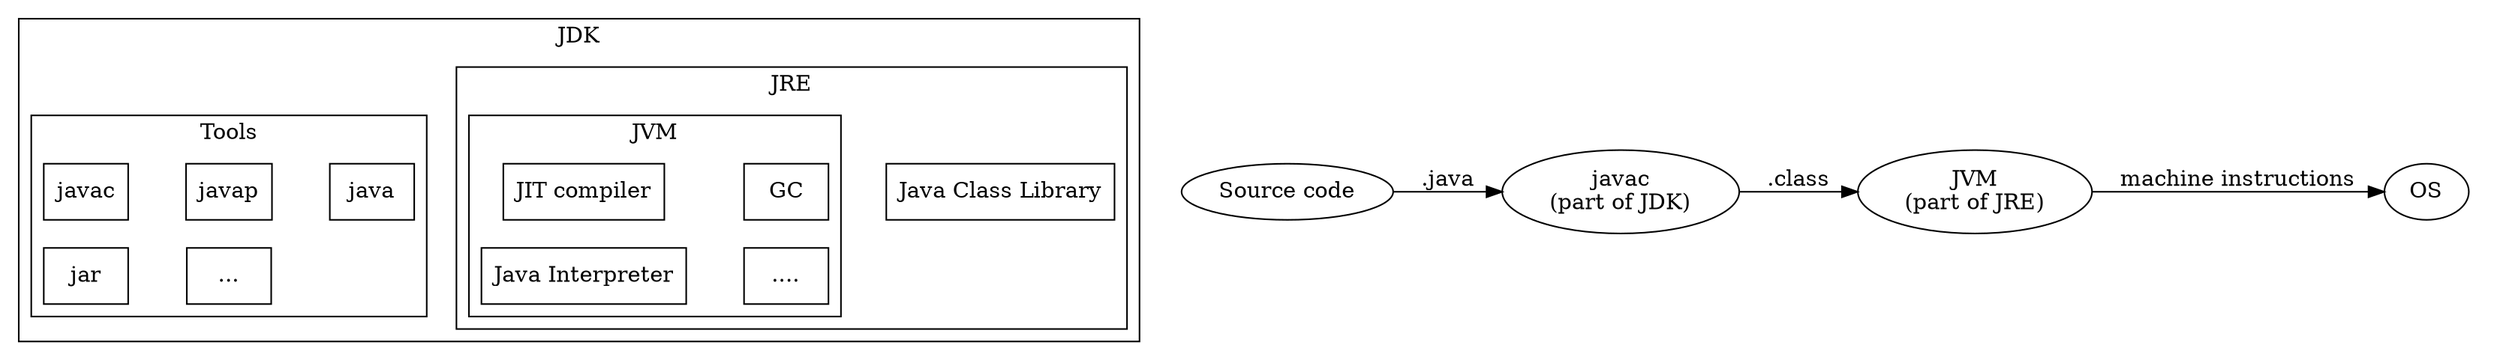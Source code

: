 digraph G {
 rankdir=LR;

 subgraph cluster_JDK {
  label="JDK"
  subgraph cluster_TOOLS {
   node [shape=box]
   label="Tools"
   javac javap java jar "..."
  }
  subgraph cluster_JRE {
   label="JRE"
   node [shape=box]
   "Java Class Library"

   subgraph cluster_JVM {
    label="JVM"
    "JIT compiler"->"GC" [style=invis]
    "Java Interpreter"->"...." [style=invis]
   }
  }
 }
 java -> "JIT compiler" [style=invis]
 javac -> javap -> java [style=invis]
 jar -> "..." [style=invis]
 "GC" -> "Java Class Library" [style=invis]
 "Java Class Library"->"Source code"[style=invis]

 subgraph cluster_EMPTY {
  style=invis;
  "Source code"->"javac\n(part of JDK)"[label=".java"]
  "javac\n(part of JDK)"->"JVM\n(part of JRE)"[label=".class"]
  "JVM\n(part of JRE)"->"OS"[label="machine instructions"]
 }
}
